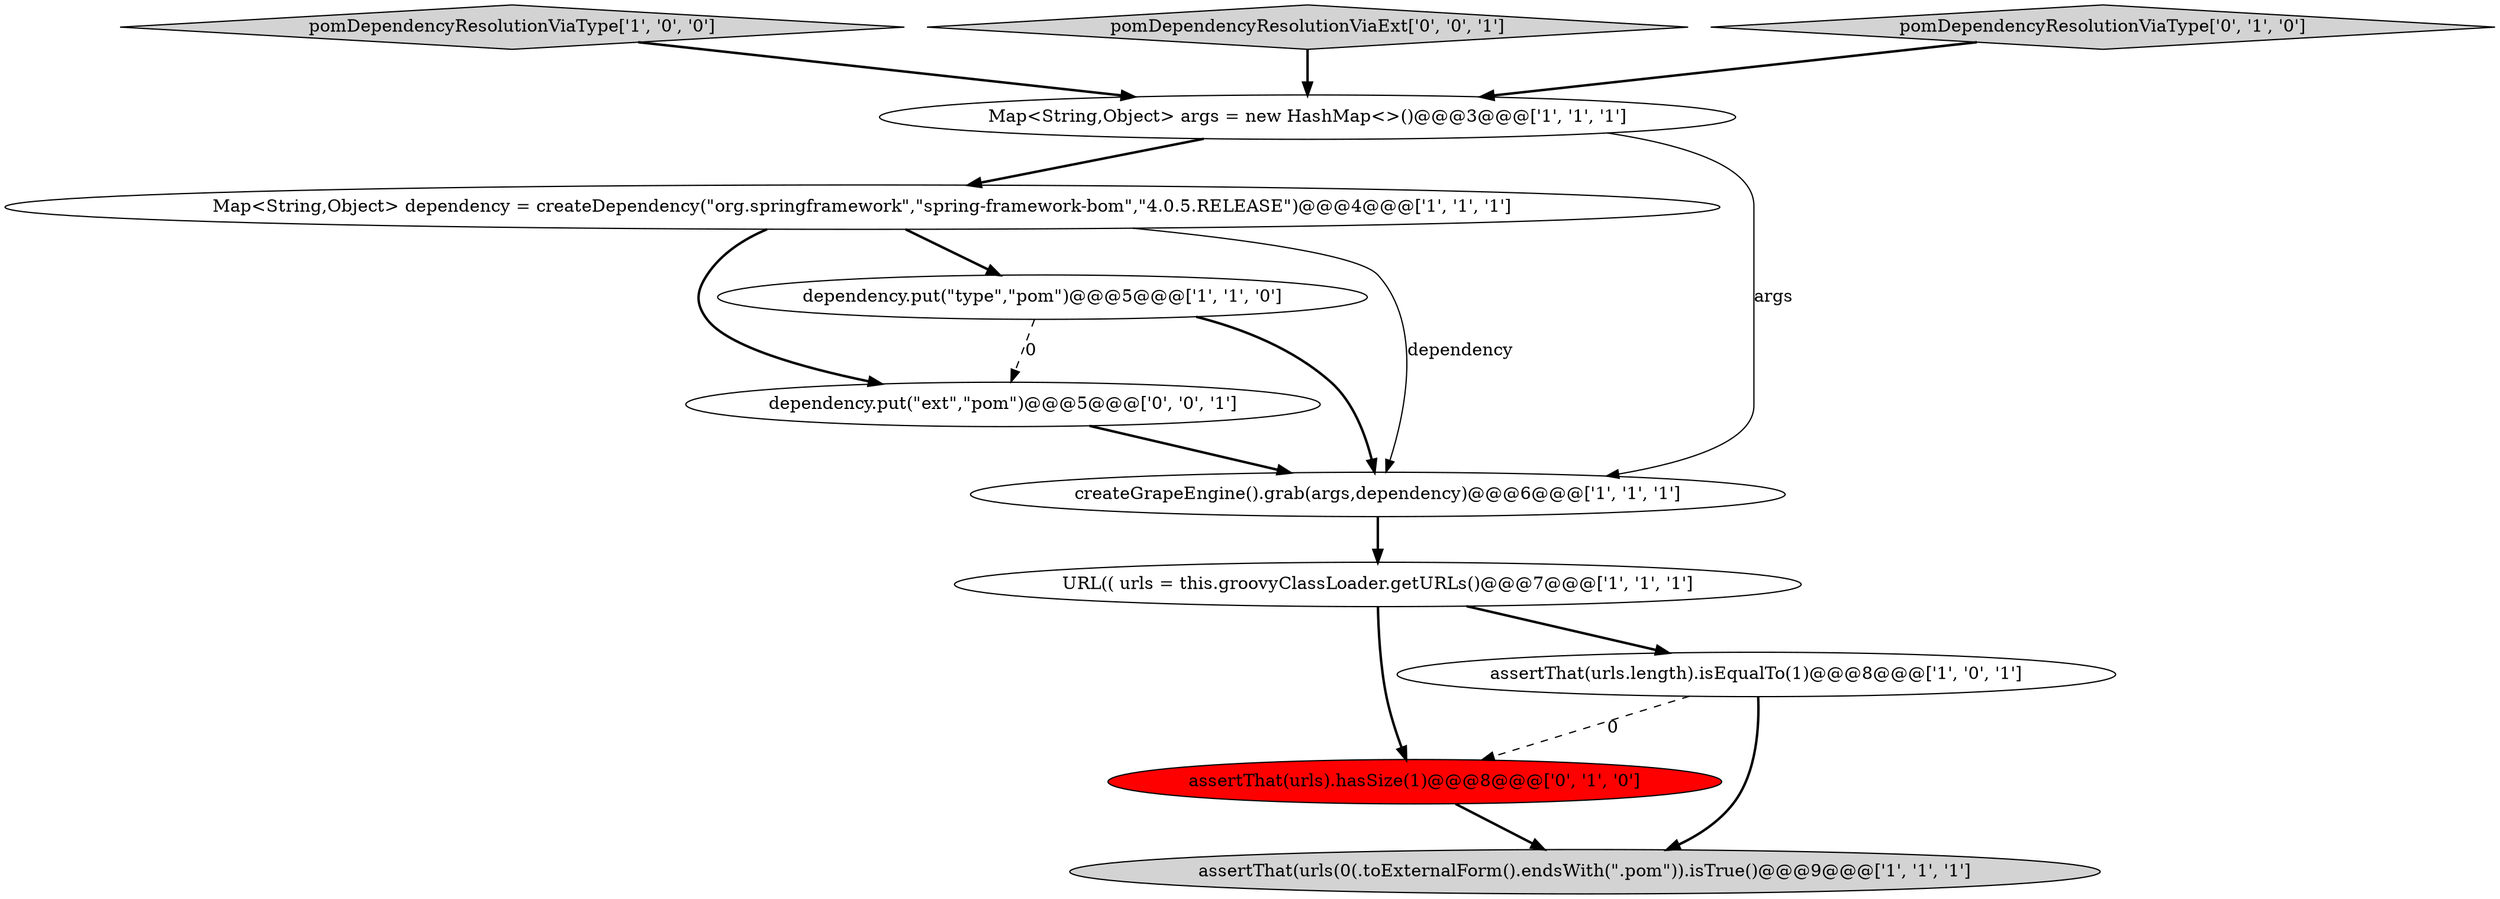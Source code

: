 digraph {
0 [style = filled, label = "Map<String,Object> args = new HashMap<>()@@@3@@@['1', '1', '1']", fillcolor = white, shape = ellipse image = "AAA0AAABBB1BBB"];
2 [style = filled, label = "Map<String,Object> dependency = createDependency(\"org.springframework\",\"spring-framework-bom\",\"4.0.5.RELEASE\")@@@4@@@['1', '1', '1']", fillcolor = white, shape = ellipse image = "AAA0AAABBB1BBB"];
8 [style = filled, label = "assertThat(urls).hasSize(1)@@@8@@@['0', '1', '0']", fillcolor = red, shape = ellipse image = "AAA1AAABBB2BBB"];
3 [style = filled, label = "assertThat(urls.length).isEqualTo(1)@@@8@@@['1', '0', '1']", fillcolor = white, shape = ellipse image = "AAA0AAABBB1BBB"];
7 [style = filled, label = "assertThat(urls(0(.toExternalForm().endsWith(\".pom\")).isTrue()@@@9@@@['1', '1', '1']", fillcolor = lightgray, shape = ellipse image = "AAA0AAABBB1BBB"];
11 [style = filled, label = "dependency.put(\"ext\",\"pom\")@@@5@@@['0', '0', '1']", fillcolor = white, shape = ellipse image = "AAA0AAABBB3BBB"];
5 [style = filled, label = "pomDependencyResolutionViaType['1', '0', '0']", fillcolor = lightgray, shape = diamond image = "AAA0AAABBB1BBB"];
10 [style = filled, label = "pomDependencyResolutionViaExt['0', '0', '1']", fillcolor = lightgray, shape = diamond image = "AAA0AAABBB3BBB"];
9 [style = filled, label = "pomDependencyResolutionViaType['0', '1', '0']", fillcolor = lightgray, shape = diamond image = "AAA0AAABBB2BBB"];
4 [style = filled, label = "URL(( urls = this.groovyClassLoader.getURLs()@@@7@@@['1', '1', '1']", fillcolor = white, shape = ellipse image = "AAA0AAABBB1BBB"];
6 [style = filled, label = "dependency.put(\"type\",\"pom\")@@@5@@@['1', '1', '0']", fillcolor = white, shape = ellipse image = "AAA0AAABBB1BBB"];
1 [style = filled, label = "createGrapeEngine().grab(args,dependency)@@@6@@@['1', '1', '1']", fillcolor = white, shape = ellipse image = "AAA0AAABBB1BBB"];
0->1 [style = solid, label="args"];
3->8 [style = dashed, label="0"];
6->1 [style = bold, label=""];
4->3 [style = bold, label=""];
4->8 [style = bold, label=""];
1->4 [style = bold, label=""];
2->1 [style = solid, label="dependency"];
9->0 [style = bold, label=""];
5->0 [style = bold, label=""];
3->7 [style = bold, label=""];
11->1 [style = bold, label=""];
2->6 [style = bold, label=""];
2->11 [style = bold, label=""];
10->0 [style = bold, label=""];
8->7 [style = bold, label=""];
0->2 [style = bold, label=""];
6->11 [style = dashed, label="0"];
}
